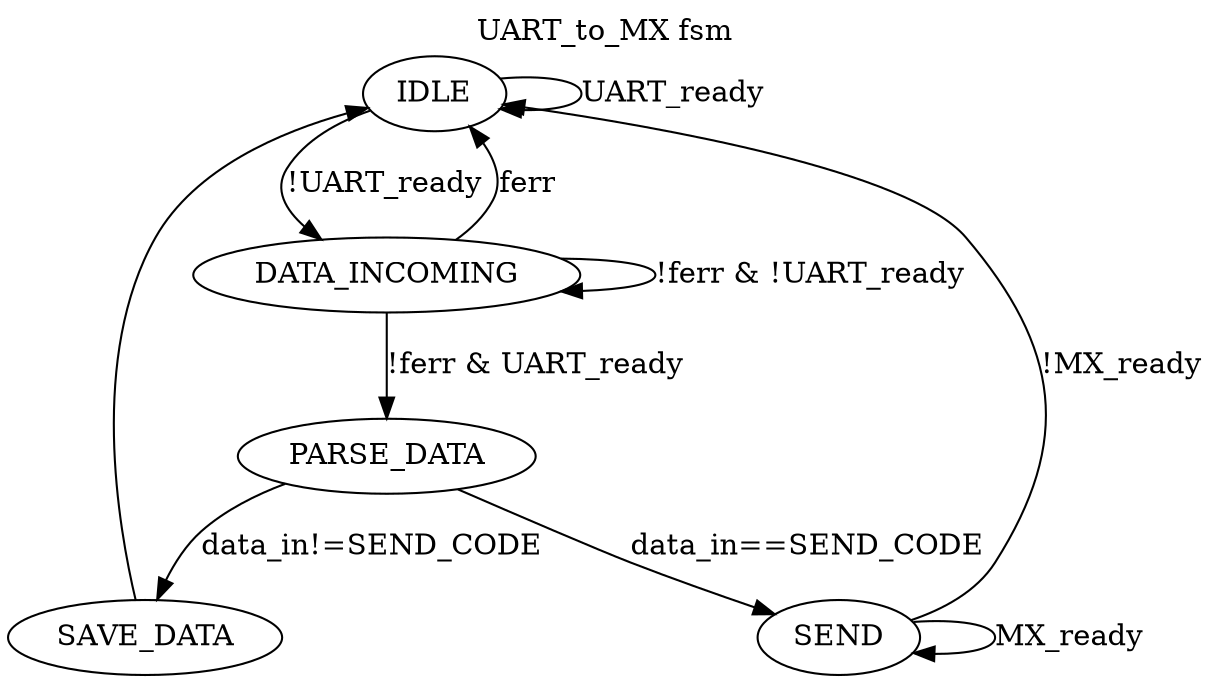 digraph G {
	nodesep = 0.5;
	label="UART_to_MX fsm"
	labelloc="t";
	
	IDLE->IDLE [label="UART_ready"];
	IDLE->DATA_INCOMING [label="!UART_ready"];

	DATA_INCOMING->IDLE [label="ferr"];
	DATA_INCOMING->PARSE_DATA [label="!ferr & UART_ready"];
	DATA_INCOMING->DATA_INCOMING [label="!ferr & !UART_ready"];

	PARSE_DATA->SAVE_DATA [label="data_in!=SEND_CODE"];
	PARSE_DATA->SEND [label="data_in==SEND_CODE"];

	SEND->SEND [label="MX_ready"];
	SEND->IDLE [label="!MX_ready"];

	SAVE_DATA->IDLE;
}

